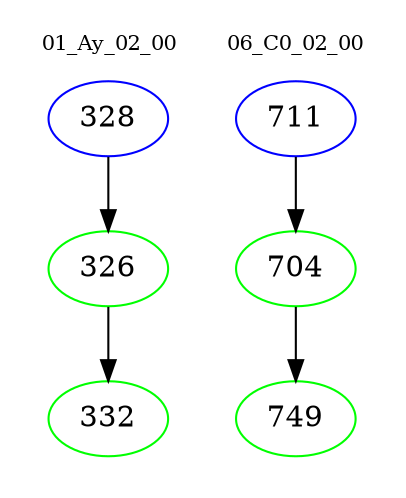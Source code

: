 digraph{
subgraph cluster_0 {
color = white
label = "01_Ay_02_00";
fontsize=10;
T0_328 [label="328", color="blue"]
T0_328 -> T0_326 [color="black"]
T0_326 [label="326", color="green"]
T0_326 -> T0_332 [color="black"]
T0_332 [label="332", color="green"]
}
subgraph cluster_1 {
color = white
label = "06_C0_02_00";
fontsize=10;
T1_711 [label="711", color="blue"]
T1_711 -> T1_704 [color="black"]
T1_704 [label="704", color="green"]
T1_704 -> T1_749 [color="black"]
T1_749 [label="749", color="green"]
}
}
